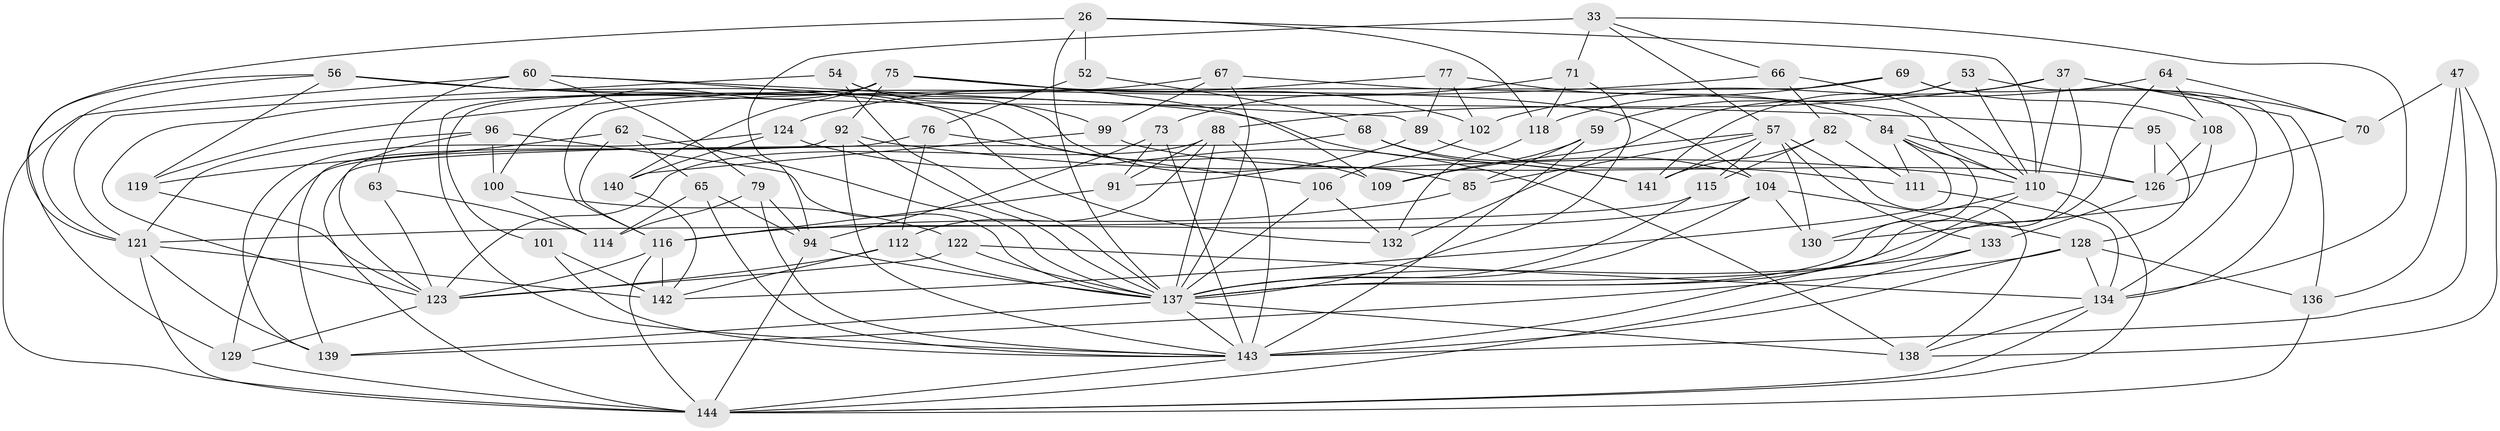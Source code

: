 // original degree distribution, {4: 1.0}
// Generated by graph-tools (version 1.1) at 2025/58/03/09/25 04:58:36]
// undirected, 72 vertices, 187 edges
graph export_dot {
graph [start="1"]
  node [color=gray90,style=filled];
  26 [super="+22"];
  33 [super="+2"];
  37 [super="+35+34"];
  47;
  52;
  53;
  54;
  56 [super="+15+55"];
  57 [super="+21+49"];
  59;
  60 [super="+6"];
  62;
  63;
  64;
  65;
  66;
  67;
  68;
  69;
  70;
  71;
  73;
  75 [super="+46+61"];
  76;
  77;
  79;
  82;
  84 [super="+38+78"];
  85;
  88 [super="+12+13+19+58"];
  89;
  91;
  92 [super="+81"];
  94 [super="+50+48"];
  95;
  96;
  99;
  100;
  101;
  102;
  104 [super="+9+44+24"];
  106;
  108;
  109;
  110 [super="+40"];
  111;
  112 [super="+23+80"];
  114;
  115;
  116 [super="+42+105"];
  118;
  119;
  121 [super="+10+103+98"];
  122;
  123 [super="+72"];
  124;
  126 [super="+97"];
  128 [super="+8+27"];
  129;
  130;
  132;
  133;
  134 [super="+11"];
  136;
  137 [super="+17+117+41+93+131"];
  138 [super="+107"];
  139 [super="+127"];
  140;
  141 [super="+83"];
  142 [super="+14+86"];
  143 [super="+87+120+125"];
  144 [super="+28+135+113"];
  26 -- 52 [weight=2];
  26 -- 118;
  26 -- 121;
  26 -- 110;
  26 -- 137;
  33 -- 94 [weight=2];
  33 -- 66;
  33 -- 57;
  33 -- 134;
  33 -- 71;
  37 -- 70;
  37 -- 88 [weight=3];
  37 -- 136;
  37 -- 141;
  37 -- 110 [weight=2];
  37 -- 137 [weight=2];
  47 -- 70;
  47 -- 136;
  47 -- 143;
  47 -- 138;
  52 -- 76;
  52 -- 68;
  53 -- 59;
  53 -- 132;
  53 -- 110;
  53 -- 134;
  54 -- 99;
  54 -- 85;
  54 -- 121;
  54 -- 137;
  56 -- 119;
  56 -- 132;
  56 -- 95;
  56 -- 121 [weight=2];
  56 -- 129;
  56 -- 141 [weight=2];
  57 -- 133;
  57 -- 130;
  57 -- 115;
  57 -- 141;
  57 -- 138;
  57 -- 109;
  57 -- 85;
  59 -- 109;
  59 -- 85;
  59 -- 143;
  60 -- 79;
  60 -- 63 [weight=2];
  60 -- 89;
  60 -- 109;
  60 -- 144;
  62 -- 65;
  62 -- 119;
  62 -- 116;
  62 -- 137;
  63 -- 114;
  63 -- 123;
  64 -- 102;
  64 -- 70;
  64 -- 108;
  64 -- 137;
  65 -- 114;
  65 -- 143;
  65 -- 94;
  66 -- 82;
  66 -- 119;
  66 -- 110;
  67 -- 99;
  67 -- 137;
  67 -- 110;
  67 -- 123;
  68 -- 104;
  68 -- 141;
  68 -- 144;
  69 -- 108;
  69 -- 118;
  69 -- 134;
  69 -- 116;
  70 -- 126;
  71 -- 118;
  71 -- 73;
  71 -- 137;
  73 -- 91;
  73 -- 94;
  73 -- 143;
  75 -- 104 [weight=2];
  75 -- 101 [weight=2];
  75 -- 109;
  75 -- 143;
  75 -- 100;
  75 -- 102;
  75 -- 140;
  75 -- 92;
  76 -- 106;
  76 -- 129;
  76 -- 112;
  77 -- 102;
  77 -- 89;
  77 -- 124;
  77 -- 84;
  79 -- 114;
  79 -- 143;
  79 -- 94;
  82 -- 115;
  82 -- 111;
  82 -- 141;
  84 -- 142;
  84 -- 137;
  84 -- 110 [weight=2];
  84 -- 111;
  84 -- 126 [weight=2];
  85 -- 116;
  88 -- 143 [weight=4];
  88 -- 137;
  88 -- 112 [weight=2];
  88 -- 91;
  88 -- 123;
  89 -- 91;
  89 -- 111;
  91 -- 116;
  92 -- 110;
  92 -- 143 [weight=2];
  92 -- 137;
  92 -- 139;
  94 -- 144 [weight=2];
  94 -- 137;
  95 -- 128;
  95 -- 126 [weight=2];
  96 -- 100;
  96 -- 121;
  96 -- 123;
  96 -- 137;
  99 -- 126;
  99 -- 140;
  100 -- 114;
  100 -- 122;
  101 -- 142;
  101 -- 143;
  102 -- 106;
  104 -- 116;
  104 -- 128 [weight=2];
  104 -- 130;
  104 -- 137 [weight=3];
  106 -- 132;
  106 -- 137;
  108 -- 130;
  108 -- 126;
  110 -- 130;
  110 -- 143;
  110 -- 144;
  111 -- 134;
  112 -- 142 [weight=2];
  112 -- 123 [weight=2];
  112 -- 137;
  115 -- 137;
  115 -- 121;
  116 -- 144;
  116 -- 123;
  116 -- 142;
  118 -- 132;
  119 -- 123;
  121 -- 144;
  121 -- 139;
  121 -- 142 [weight=2];
  122 -- 134;
  122 -- 123;
  122 -- 137;
  123 -- 129;
  124 -- 140;
  124 -- 138;
  124 -- 139;
  126 -- 133;
  128 -- 136;
  128 -- 139;
  128 -- 143 [weight=2];
  128 -- 134;
  129 -- 144;
  133 -- 137;
  133 -- 144;
  134 -- 138;
  134 -- 144;
  136 -- 144;
  137 -- 138 [weight=2];
  137 -- 139 [weight=2];
  137 -- 143;
  140 -- 142;
  143 -- 144;
}
